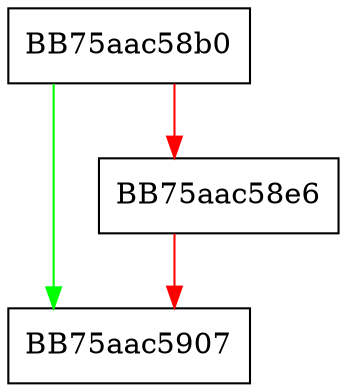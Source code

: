 digraph Init {
  node [shape="box"];
  graph [splines=ortho];
  BB75aac58b0 -> BB75aac5907 [color="green"];
  BB75aac58b0 -> BB75aac58e6 [color="red"];
  BB75aac58e6 -> BB75aac5907 [color="red"];
}